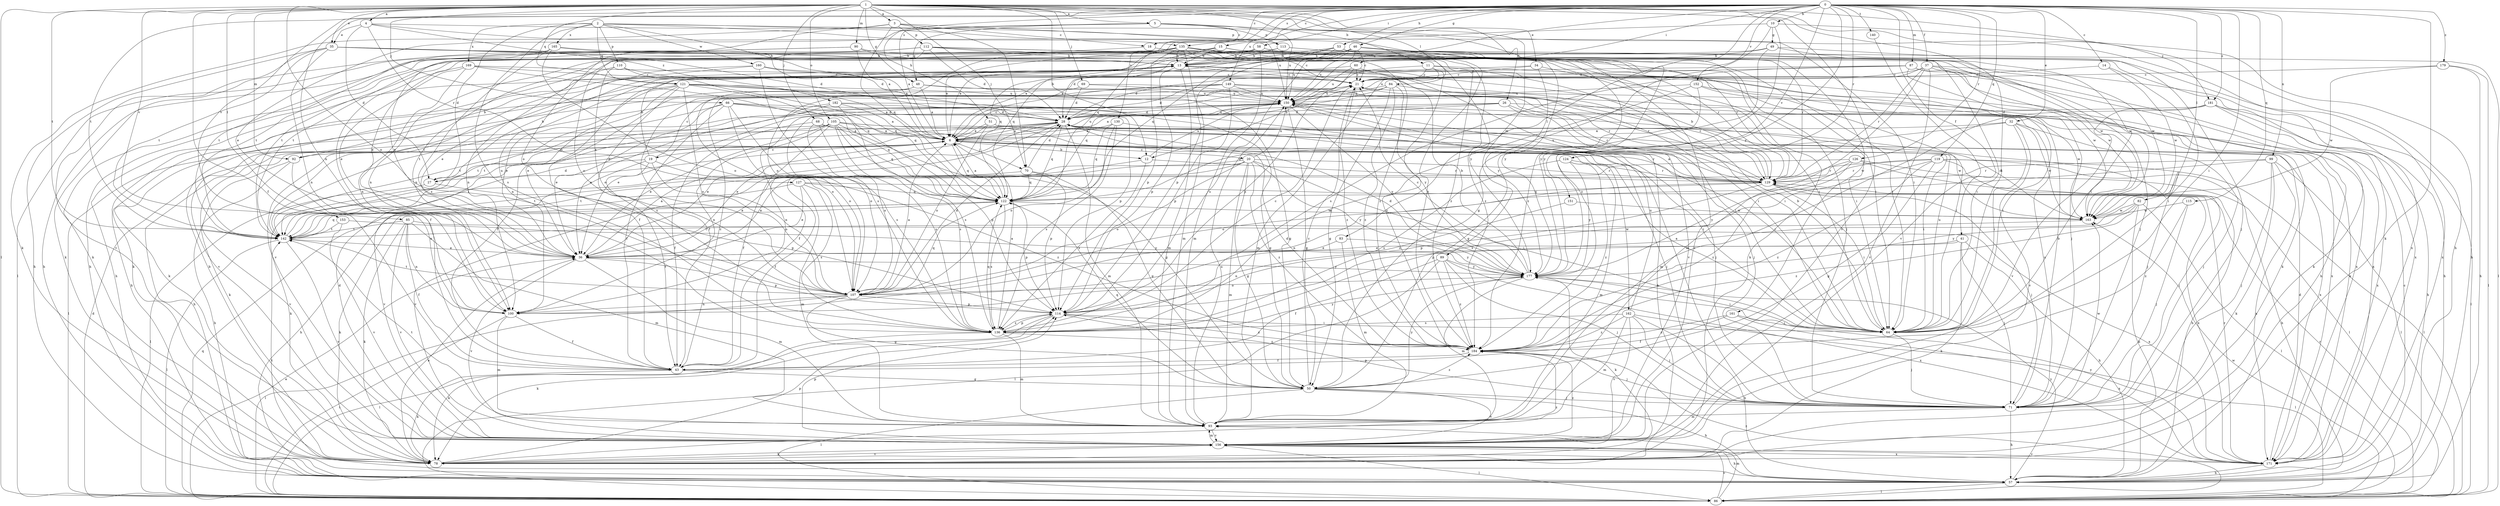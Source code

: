 strict digraph  {
0;
1;
2;
3;
4;
5;
6;
10;
11;
12;
13;
14;
15;
18;
19;
20;
21;
26;
27;
28;
32;
34;
35;
36;
37;
41;
43;
46;
48;
49;
50;
51;
53;
57;
58;
60;
64;
66;
68;
69;
70;
71;
78;
82;
83;
84;
85;
86;
87;
89;
90;
92;
93;
99;
100;
105;
107;
110;
112;
113;
114;
115;
119;
121;
122;
124;
126;
127;
129;
130;
135;
136;
140;
142;
149;
150;
151;
152;
153;
156;
160;
161;
162;
163;
165;
169;
171;
177;
179;
181;
182;
184;
0 -> 10  [label=b];
0 -> 14  [label=c];
0 -> 15  [label=c];
0 -> 18  [label=c];
0 -> 32  [label=e];
0 -> 37  [label=f];
0 -> 41  [label=f];
0 -> 46  [label=g];
0 -> 51  [label=h];
0 -> 53  [label=h];
0 -> 58  [label=i];
0 -> 60  [label=i];
0 -> 64  [label=i];
0 -> 78  [label=k];
0 -> 82  [label=l];
0 -> 83  [label=l];
0 -> 87  [label=m];
0 -> 99  [label=n];
0 -> 100  [label=n];
0 -> 115  [label=q];
0 -> 119  [label=q];
0 -> 124  [label=r];
0 -> 126  [label=r];
0 -> 130  [label=s];
0 -> 135  [label=s];
0 -> 140  [label=t];
0 -> 142  [label=t];
0 -> 149  [label=u];
0 -> 150  [label=u];
0 -> 151  [label=v];
0 -> 152  [label=v];
0 -> 153  [label=v];
0 -> 177  [label=y];
0 -> 179  [label=z];
0 -> 181  [label=z];
1 -> 3  [label=a];
1 -> 4  [label=a];
1 -> 5  [label=a];
1 -> 11  [label=b];
1 -> 12  [label=b];
1 -> 26  [label=d];
1 -> 34  [label=e];
1 -> 35  [label=e];
1 -> 43  [label=f];
1 -> 48  [label=g];
1 -> 57  [label=h];
1 -> 64  [label=i];
1 -> 66  [label=j];
1 -> 68  [label=j];
1 -> 69  [label=j];
1 -> 70  [label=j];
1 -> 84  [label=l];
1 -> 85  [label=l];
1 -> 86  [label=l];
1 -> 89  [label=m];
1 -> 90  [label=m];
1 -> 92  [label=m];
1 -> 105  [label=o];
1 -> 107  [label=o];
1 -> 121  [label=q];
1 -> 142  [label=t];
1 -> 153  [label=v];
1 -> 156  [label=v];
1 -> 181  [label=z];
2 -> 6  [label=a];
2 -> 27  [label=d];
2 -> 110  [label=p];
2 -> 121  [label=q];
2 -> 135  [label=s];
2 -> 136  [label=s];
2 -> 150  [label=u];
2 -> 160  [label=w];
2 -> 165  [label=x];
2 -> 169  [label=x];
2 -> 171  [label=x];
3 -> 18  [label=c];
3 -> 70  [label=j];
3 -> 78  [label=k];
3 -> 107  [label=o];
3 -> 112  [label=p];
3 -> 113  [label=p];
3 -> 122  [label=q];
4 -> 27  [label=d];
4 -> 35  [label=e];
4 -> 64  [label=i];
4 -> 127  [label=r];
4 -> 182  [label=z];
4 -> 184  [label=z];
5 -> 6  [label=a];
5 -> 18  [label=c];
5 -> 36  [label=e];
5 -> 48  [label=g];
5 -> 113  [label=p];
5 -> 150  [label=u];
5 -> 161  [label=w];
6 -> 12  [label=b];
6 -> 19  [label=c];
6 -> 20  [label=c];
6 -> 21  [label=c];
6 -> 27  [label=d];
6 -> 70  [label=j];
6 -> 92  [label=m];
6 -> 122  [label=q];
6 -> 129  [label=r];
6 -> 142  [label=t];
6 -> 150  [label=u];
6 -> 162  [label=w];
10 -> 49  [label=g];
10 -> 50  [label=g];
10 -> 57  [label=h];
10 -> 122  [label=q];
10 -> 184  [label=z];
11 -> 12  [label=b];
11 -> 21  [label=c];
11 -> 57  [label=h];
11 -> 64  [label=i];
11 -> 93  [label=m];
11 -> 184  [label=z];
12 -> 129  [label=r];
12 -> 136  [label=s];
12 -> 150  [label=u];
12 -> 156  [label=v];
13 -> 21  [label=c];
13 -> 71  [label=j];
13 -> 93  [label=m];
13 -> 100  [label=n];
13 -> 114  [label=p];
13 -> 142  [label=t];
14 -> 21  [label=c];
14 -> 64  [label=i];
14 -> 163  [label=w];
15 -> 6  [label=a];
15 -> 13  [label=b];
15 -> 71  [label=j];
15 -> 122  [label=q];
15 -> 142  [label=t];
15 -> 171  [label=x];
15 -> 177  [label=y];
18 -> 100  [label=n];
18 -> 129  [label=r];
19 -> 13  [label=b];
19 -> 21  [label=c];
19 -> 27  [label=d];
19 -> 43  [label=f];
19 -> 107  [label=o];
19 -> 156  [label=v];
19 -> 184  [label=z];
20 -> 36  [label=e];
20 -> 50  [label=g];
20 -> 64  [label=i];
20 -> 78  [label=k];
20 -> 93  [label=m];
20 -> 107  [label=o];
20 -> 129  [label=r];
20 -> 142  [label=t];
20 -> 150  [label=u];
20 -> 177  [label=y];
20 -> 184  [label=z];
21 -> 150  [label=u];
21 -> 184  [label=z];
26 -> 6  [label=a];
26 -> 28  [label=d];
26 -> 71  [label=j];
26 -> 107  [label=o];
26 -> 129  [label=r];
26 -> 163  [label=w];
27 -> 13  [label=b];
27 -> 86  [label=l];
27 -> 114  [label=p];
28 -> 6  [label=a];
28 -> 36  [label=e];
28 -> 64  [label=i];
28 -> 71  [label=j];
28 -> 78  [label=k];
28 -> 93  [label=m];
28 -> 100  [label=n];
28 -> 122  [label=q];
28 -> 150  [label=u];
32 -> 6  [label=a];
32 -> 64  [label=i];
32 -> 71  [label=j];
32 -> 122  [label=q];
32 -> 156  [label=v];
32 -> 163  [label=w];
34 -> 21  [label=c];
34 -> 64  [label=i];
34 -> 156  [label=v];
34 -> 177  [label=y];
35 -> 13  [label=b];
35 -> 28  [label=d];
35 -> 57  [label=h];
35 -> 100  [label=n];
35 -> 142  [label=t];
35 -> 156  [label=v];
35 -> 163  [label=w];
35 -> 171  [label=x];
36 -> 6  [label=a];
36 -> 93  [label=m];
36 -> 114  [label=p];
36 -> 156  [label=v];
36 -> 177  [label=y];
37 -> 21  [label=c];
37 -> 57  [label=h];
37 -> 78  [label=k];
37 -> 93  [label=m];
37 -> 129  [label=r];
37 -> 150  [label=u];
37 -> 156  [label=v];
37 -> 163  [label=w];
41 -> 36  [label=e];
41 -> 57  [label=h];
41 -> 71  [label=j];
41 -> 78  [label=k];
41 -> 100  [label=n];
43 -> 21  [label=c];
43 -> 50  [label=g];
43 -> 78  [label=k];
46 -> 6  [label=a];
46 -> 13  [label=b];
46 -> 21  [label=c];
46 -> 64  [label=i];
46 -> 86  [label=l];
46 -> 100  [label=n];
46 -> 114  [label=p];
46 -> 136  [label=s];
46 -> 150  [label=u];
46 -> 177  [label=y];
48 -> 6  [label=a];
48 -> 64  [label=i];
48 -> 107  [label=o];
48 -> 150  [label=u];
48 -> 156  [label=v];
49 -> 13  [label=b];
49 -> 64  [label=i];
49 -> 71  [label=j];
49 -> 100  [label=n];
49 -> 184  [label=z];
50 -> 21  [label=c];
50 -> 57  [label=h];
50 -> 71  [label=j];
50 -> 86  [label=l];
50 -> 122  [label=q];
50 -> 156  [label=v];
50 -> 177  [label=y];
50 -> 184  [label=z];
51 -> 6  [label=a];
51 -> 36  [label=e];
51 -> 64  [label=i];
51 -> 107  [label=o];
51 -> 171  [label=x];
53 -> 6  [label=a];
53 -> 13  [label=b];
53 -> 122  [label=q];
53 -> 129  [label=r];
53 -> 150  [label=u];
53 -> 184  [label=z];
57 -> 21  [label=c];
57 -> 86  [label=l];
57 -> 142  [label=t];
57 -> 177  [label=y];
58 -> 13  [label=b];
58 -> 28  [label=d];
58 -> 78  [label=k];
58 -> 93  [label=m];
58 -> 142  [label=t];
58 -> 156  [label=v];
60 -> 21  [label=c];
60 -> 43  [label=f];
60 -> 114  [label=p];
60 -> 150  [label=u];
60 -> 156  [label=v];
64 -> 6  [label=a];
64 -> 13  [label=b];
64 -> 71  [label=j];
64 -> 150  [label=u];
66 -> 28  [label=d];
66 -> 36  [label=e];
66 -> 43  [label=f];
66 -> 71  [label=j];
66 -> 107  [label=o];
66 -> 122  [label=q];
66 -> 136  [label=s];
66 -> 142  [label=t];
68 -> 6  [label=a];
68 -> 43  [label=f];
68 -> 71  [label=j];
68 -> 107  [label=o];
68 -> 136  [label=s];
69 -> 28  [label=d];
69 -> 57  [label=h];
69 -> 129  [label=r];
69 -> 150  [label=u];
70 -> 28  [label=d];
70 -> 50  [label=g];
70 -> 114  [label=p];
70 -> 122  [label=q];
70 -> 142  [label=t];
71 -> 13  [label=b];
71 -> 57  [label=h];
71 -> 93  [label=m];
71 -> 114  [label=p];
71 -> 150  [label=u];
71 -> 163  [label=w];
78 -> 13  [label=b];
78 -> 36  [label=e];
78 -> 114  [label=p];
78 -> 156  [label=v];
78 -> 184  [label=z];
82 -> 57  [label=h];
82 -> 86  [label=l];
82 -> 114  [label=p];
82 -> 163  [label=w];
82 -> 177  [label=y];
82 -> 184  [label=z];
83 -> 36  [label=e];
83 -> 93  [label=m];
83 -> 177  [label=y];
84 -> 50  [label=g];
84 -> 122  [label=q];
84 -> 142  [label=t];
84 -> 150  [label=u];
84 -> 171  [label=x];
84 -> 177  [label=y];
84 -> 184  [label=z];
85 -> 43  [label=f];
85 -> 78  [label=k];
85 -> 93  [label=m];
85 -> 100  [label=n];
85 -> 142  [label=t];
85 -> 156  [label=v];
85 -> 171  [label=x];
86 -> 28  [label=d];
86 -> 36  [label=e];
86 -> 93  [label=m];
86 -> 122  [label=q];
86 -> 129  [label=r];
86 -> 156  [label=v];
86 -> 163  [label=w];
86 -> 184  [label=z];
87 -> 21  [label=c];
87 -> 28  [label=d];
87 -> 78  [label=k];
87 -> 136  [label=s];
87 -> 163  [label=w];
87 -> 171  [label=x];
89 -> 43  [label=f];
89 -> 71  [label=j];
89 -> 86  [label=l];
89 -> 171  [label=x];
89 -> 177  [label=y];
89 -> 184  [label=z];
90 -> 6  [label=a];
90 -> 13  [label=b];
90 -> 64  [label=i];
90 -> 78  [label=k];
90 -> 142  [label=t];
92 -> 6  [label=a];
92 -> 13  [label=b];
92 -> 57  [label=h];
92 -> 100  [label=n];
92 -> 156  [label=v];
93 -> 142  [label=t];
93 -> 150  [label=u];
93 -> 156  [label=v];
99 -> 71  [label=j];
99 -> 78  [label=k];
99 -> 86  [label=l];
99 -> 107  [label=o];
99 -> 129  [label=r];
99 -> 171  [label=x];
100 -> 43  [label=f];
100 -> 86  [label=l];
100 -> 93  [label=m];
105 -> 6  [label=a];
105 -> 36  [label=e];
105 -> 43  [label=f];
105 -> 50  [label=g];
105 -> 57  [label=h];
105 -> 64  [label=i];
105 -> 86  [label=l];
105 -> 100  [label=n];
105 -> 114  [label=p];
105 -> 122  [label=q];
105 -> 136  [label=s];
105 -> 163  [label=w];
107 -> 6  [label=a];
107 -> 28  [label=d];
107 -> 50  [label=g];
107 -> 86  [label=l];
107 -> 100  [label=n];
107 -> 114  [label=p];
107 -> 122  [label=q];
107 -> 142  [label=t];
110 -> 21  [label=c];
110 -> 78  [label=k];
110 -> 107  [label=o];
110 -> 122  [label=q];
112 -> 13  [label=b];
112 -> 28  [label=d];
112 -> 57  [label=h];
112 -> 64  [label=i];
112 -> 78  [label=k];
112 -> 86  [label=l];
112 -> 107  [label=o];
112 -> 129  [label=r];
112 -> 163  [label=w];
112 -> 177  [label=y];
113 -> 13  [label=b];
113 -> 36  [label=e];
113 -> 57  [label=h];
113 -> 64  [label=i];
113 -> 71  [label=j];
113 -> 184  [label=z];
114 -> 21  [label=c];
114 -> 64  [label=i];
114 -> 78  [label=k];
114 -> 86  [label=l];
114 -> 136  [label=s];
114 -> 184  [label=z];
115 -> 71  [label=j];
115 -> 163  [label=w];
115 -> 184  [label=z];
119 -> 36  [label=e];
119 -> 50  [label=g];
119 -> 57  [label=h];
119 -> 71  [label=j];
119 -> 86  [label=l];
119 -> 129  [label=r];
119 -> 136  [label=s];
119 -> 184  [label=z];
121 -> 6  [label=a];
121 -> 36  [label=e];
121 -> 43  [label=f];
121 -> 50  [label=g];
121 -> 78  [label=k];
121 -> 107  [label=o];
121 -> 114  [label=p];
121 -> 122  [label=q];
121 -> 136  [label=s];
121 -> 150  [label=u];
122 -> 6  [label=a];
122 -> 78  [label=k];
122 -> 114  [label=p];
122 -> 136  [label=s];
122 -> 163  [label=w];
124 -> 93  [label=m];
124 -> 129  [label=r];
124 -> 136  [label=s];
124 -> 177  [label=y];
124 -> 184  [label=z];
126 -> 43  [label=f];
126 -> 57  [label=h];
126 -> 86  [label=l];
126 -> 129  [label=r];
126 -> 177  [label=y];
126 -> 184  [label=z];
127 -> 36  [label=e];
127 -> 57  [label=h];
127 -> 93  [label=m];
127 -> 122  [label=q];
127 -> 136  [label=s];
127 -> 171  [label=x];
129 -> 6  [label=a];
129 -> 13  [label=b];
129 -> 21  [label=c];
129 -> 64  [label=i];
129 -> 71  [label=j];
129 -> 100  [label=n];
129 -> 114  [label=p];
129 -> 122  [label=q];
129 -> 150  [label=u];
130 -> 6  [label=a];
130 -> 71  [label=j];
130 -> 107  [label=o];
130 -> 122  [label=q];
130 -> 136  [label=s];
135 -> 6  [label=a];
135 -> 13  [label=b];
135 -> 21  [label=c];
135 -> 36  [label=e];
135 -> 93  [label=m];
135 -> 107  [label=o];
135 -> 114  [label=p];
135 -> 122  [label=q];
135 -> 129  [label=r];
135 -> 163  [label=w];
135 -> 177  [label=y];
135 -> 184  [label=z];
136 -> 6  [label=a];
136 -> 78  [label=k];
136 -> 93  [label=m];
136 -> 114  [label=p];
136 -> 122  [label=q];
136 -> 177  [label=y];
136 -> 184  [label=z];
140 -> 156  [label=v];
142 -> 36  [label=e];
142 -> 86  [label=l];
142 -> 122  [label=q];
142 -> 150  [label=u];
142 -> 156  [label=v];
149 -> 28  [label=d];
149 -> 36  [label=e];
149 -> 43  [label=f];
149 -> 64  [label=i];
149 -> 114  [label=p];
149 -> 129  [label=r];
149 -> 150  [label=u];
150 -> 28  [label=d];
150 -> 36  [label=e];
150 -> 43  [label=f];
150 -> 50  [label=g];
150 -> 78  [label=k];
150 -> 142  [label=t];
150 -> 177  [label=y];
151 -> 107  [label=o];
151 -> 163  [label=w];
152 -> 50  [label=g];
152 -> 64  [label=i];
152 -> 136  [label=s];
152 -> 150  [label=u];
152 -> 171  [label=x];
153 -> 142  [label=t];
153 -> 156  [label=v];
153 -> 177  [label=y];
156 -> 28  [label=d];
156 -> 57  [label=h];
156 -> 78  [label=k];
156 -> 86  [label=l];
156 -> 93  [label=m];
156 -> 114  [label=p];
156 -> 171  [label=x];
156 -> 184  [label=z];
160 -> 21  [label=c];
160 -> 36  [label=e];
160 -> 57  [label=h];
160 -> 64  [label=i];
160 -> 136  [label=s];
161 -> 43  [label=f];
161 -> 64  [label=i];
161 -> 171  [label=x];
161 -> 184  [label=z];
162 -> 57  [label=h];
162 -> 71  [label=j];
162 -> 86  [label=l];
162 -> 93  [label=m];
162 -> 136  [label=s];
162 -> 150  [label=u];
162 -> 156  [label=v];
162 -> 184  [label=z];
163 -> 28  [label=d];
163 -> 142  [label=t];
165 -> 13  [label=b];
165 -> 28  [label=d];
165 -> 107  [label=o];
165 -> 136  [label=s];
165 -> 142  [label=t];
169 -> 21  [label=c];
169 -> 36  [label=e];
169 -> 43  [label=f];
169 -> 100  [label=n];
169 -> 122  [label=q];
169 -> 171  [label=x];
171 -> 28  [label=d];
171 -> 57  [label=h];
171 -> 129  [label=r];
171 -> 156  [label=v];
171 -> 177  [label=y];
177 -> 13  [label=b];
177 -> 21  [label=c];
177 -> 28  [label=d];
177 -> 64  [label=i];
177 -> 78  [label=k];
177 -> 93  [label=m];
177 -> 107  [label=o];
179 -> 21  [label=c];
179 -> 57  [label=h];
179 -> 86  [label=l];
179 -> 163  [label=w];
181 -> 28  [label=d];
181 -> 57  [label=h];
181 -> 86  [label=l];
181 -> 93  [label=m];
181 -> 156  [label=v];
181 -> 171  [label=x];
182 -> 6  [label=a];
182 -> 28  [label=d];
182 -> 36  [label=e];
182 -> 50  [label=g];
182 -> 136  [label=s];
182 -> 142  [label=t];
184 -> 28  [label=d];
184 -> 43  [label=f];
184 -> 71  [label=j];
}
